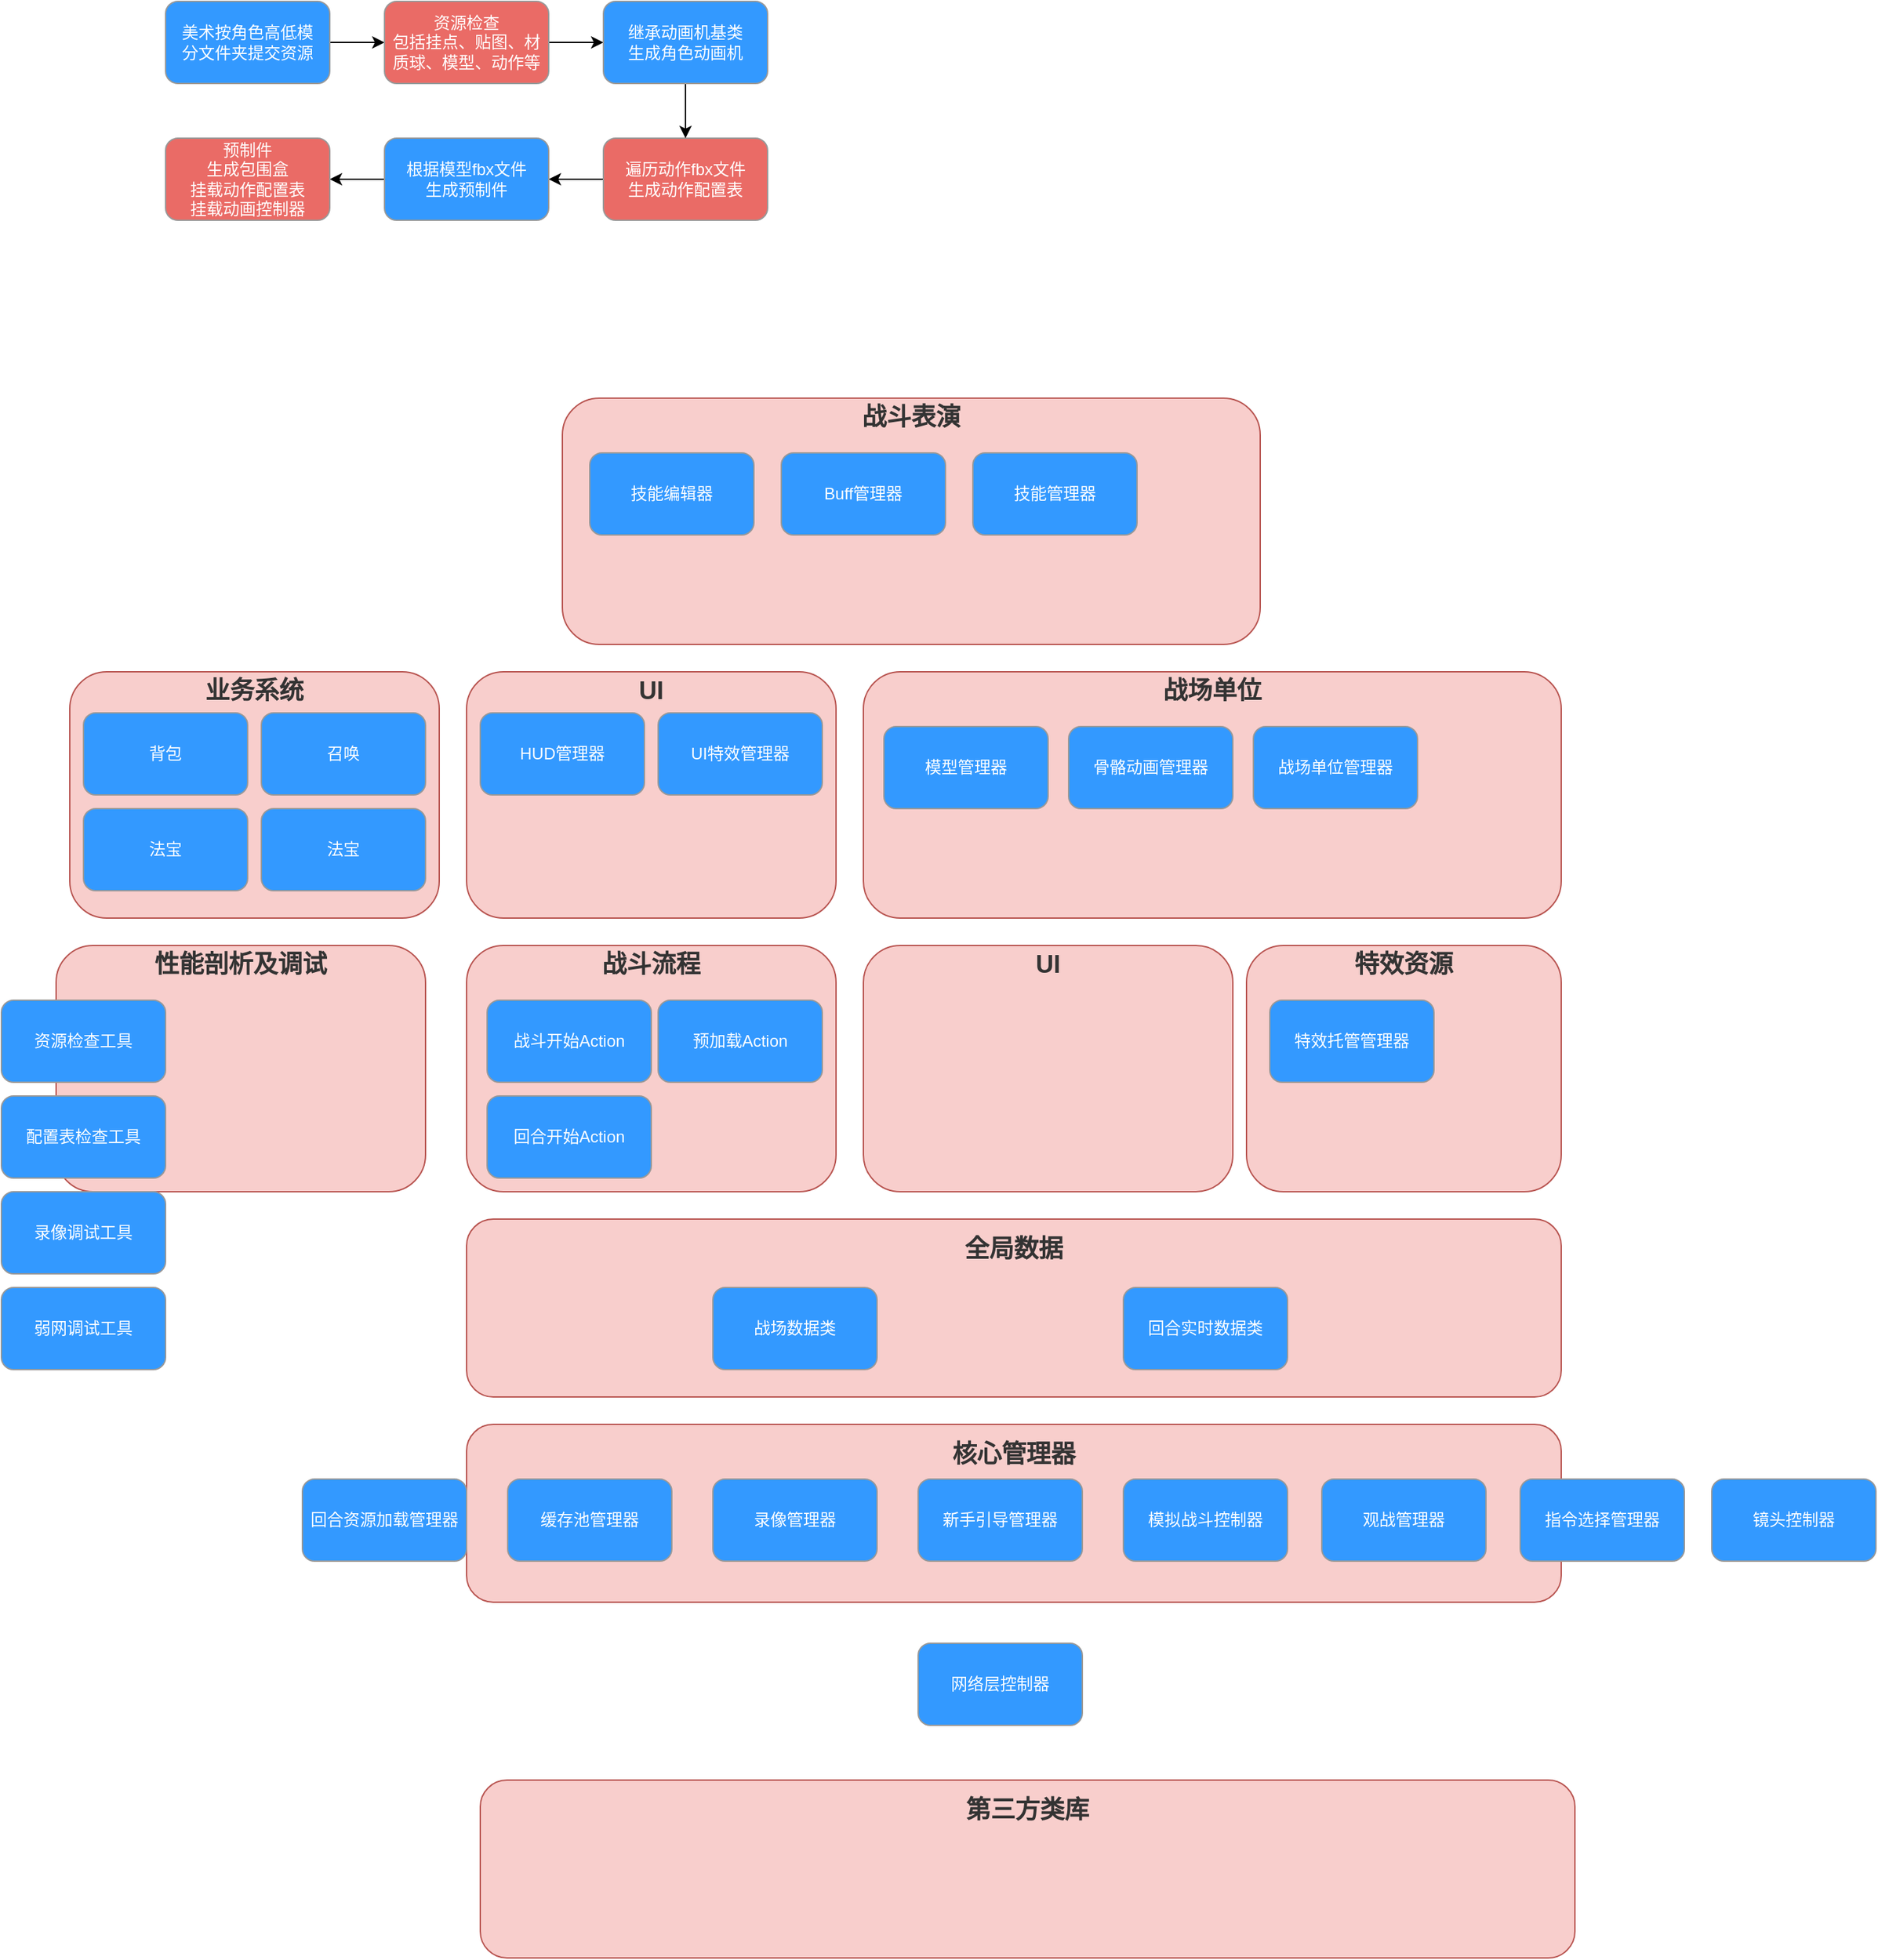 <mxfile version="12.1.8" type="github" pages="1"><diagram id="-Knro7iIvr_-B3o6s4ao" name="第 1 页"><mxGraphModel dx="2249" dy="745" grid="1" gridSize="10" guides="1" tooltips="1" connect="1" arrows="1" fold="1" page="1" pageScale="1" pageWidth="827" pageHeight="1169" math="0" shadow="0"><root><mxCell id="0"/><mxCell id="1" parent="0"/><mxCell id="s2iT2gd37a2M7Q--zr3d-36" value="&lt;font style=&quot;font-size: 18px&quot;&gt;&lt;b&gt;&lt;font color=&quot;#333333&quot;&gt;核心管理器&lt;br&gt;&lt;br&gt;&lt;br&gt;&lt;br&gt;&lt;/font&gt;&lt;/b&gt;&lt;br&gt;&lt;/font&gt;" style="rounded=1;whiteSpace=wrap;html=1;strokeColor=#b85450;fillColor=#f8cecc;" vertex="1" parent="1"><mxGeometry x="240" y="1050" width="800" height="130" as="geometry"/></mxCell><mxCell id="s2iT2gd37a2M7Q--zr3d-32" value="&lt;font style=&quot;font-size: 18px&quot;&gt;&lt;b&gt;&lt;font color=&quot;#333333&quot;&gt;战场单位&lt;br&gt;&lt;br&gt;&lt;br&gt;&lt;br&gt;&lt;br&gt;&lt;br&gt;&lt;br&gt;&lt;/font&gt;&lt;/b&gt;&lt;br&gt;&lt;/font&gt;" style="rounded=1;whiteSpace=wrap;html=1;strokeColor=#b85450;fillColor=#f8cecc;" vertex="1" parent="1"><mxGeometry x="530" y="500" width="510" height="180" as="geometry"/></mxCell><mxCell id="s2iT2gd37a2M7Q--zr3d-33" value="&lt;font style=&quot;font-size: 18px&quot;&gt;&lt;font color=&quot;#333333&quot;&gt;&lt;b&gt;UI&lt;br&gt;&lt;/b&gt;&lt;/font&gt;&lt;br&gt;&lt;br&gt;&lt;br&gt;&lt;br&gt;&lt;br&gt;&lt;br&gt;&lt;br&gt;&lt;/font&gt;" style="rounded=1;whiteSpace=wrap;html=1;strokeColor=#b85450;fillColor=#f8cecc;" vertex="1" parent="1"><mxGeometry x="240" y="500" width="270" height="180" as="geometry"/></mxCell><mxCell id="s2iT2gd37a2M7Q--zr3d-15" style="edgeStyle=orthogonalEdgeStyle;rounded=0;orthogonalLoop=1;jettySize=auto;html=1;exitX=1;exitY=0.5;exitDx=0;exitDy=0;entryX=0;entryY=0.5;entryDx=0;entryDy=0;" edge="1" parent="1" source="s2iT2gd37a2M7Q--zr3d-1" target="s2iT2gd37a2M7Q--zr3d-3"><mxGeometry relative="1" as="geometry"/></mxCell><mxCell id="s2iT2gd37a2M7Q--zr3d-1" value="&lt;font color=&quot;#ffffff&quot;&gt;美术按角色高低模&lt;br&gt;分文件夹提交资源&lt;/font&gt;" style="rounded=1;whiteSpace=wrap;html=1;fillColor=#3399FF;strokeColor=#999999;" vertex="1" parent="1"><mxGeometry x="20" y="10" width="120" height="60" as="geometry"/></mxCell><mxCell id="s2iT2gd37a2M7Q--zr3d-18" style="edgeStyle=orthogonalEdgeStyle;rounded=0;orthogonalLoop=1;jettySize=auto;html=1;exitX=0;exitY=0.5;exitDx=0;exitDy=0;entryX=1;entryY=0.5;entryDx=0;entryDy=0;" edge="1" parent="1" source="s2iT2gd37a2M7Q--zr3d-2" target="s2iT2gd37a2M7Q--zr3d-8"><mxGeometry relative="1" as="geometry"/></mxCell><mxCell id="s2iT2gd37a2M7Q--zr3d-2" value="&lt;font color=&quot;#ffffff&quot;&gt;遍历动作fbx文件&lt;br&gt;生成动作配置表&lt;/font&gt;" style="rounded=1;whiteSpace=wrap;html=1;fillColor=#EA6B66;strokeColor=#999999;" vertex="1" parent="1"><mxGeometry x="340" y="110" width="120" height="60" as="geometry"/></mxCell><mxCell id="s2iT2gd37a2M7Q--zr3d-16" style="edgeStyle=orthogonalEdgeStyle;rounded=0;orthogonalLoop=1;jettySize=auto;html=1;exitX=1;exitY=0.5;exitDx=0;exitDy=0;entryX=0;entryY=0.5;entryDx=0;entryDy=0;" edge="1" parent="1" source="s2iT2gd37a2M7Q--zr3d-3" target="s2iT2gd37a2M7Q--zr3d-7"><mxGeometry relative="1" as="geometry"/></mxCell><mxCell id="s2iT2gd37a2M7Q--zr3d-3" value="&lt;font color=&quot;#ffffff&quot;&gt;资源&lt;/font&gt;&lt;span style=&quot;color: rgb(255 , 255 , 255)&quot;&gt;检查&lt;br&gt;包括&lt;/span&gt;&lt;font color=&quot;#ffffff&quot;&gt;挂点、贴图、材质球、模型、动作等&lt;/font&gt;&lt;font color=&quot;#ffffff&quot;&gt;&lt;br&gt;&lt;/font&gt;" style="rounded=1;whiteSpace=wrap;html=1;fillColor=#EA6B66;strokeColor=#999999;" vertex="1" parent="1"><mxGeometry x="180" y="10" width="120" height="60" as="geometry"/></mxCell><mxCell id="s2iT2gd37a2M7Q--zr3d-17" style="edgeStyle=orthogonalEdgeStyle;rounded=0;orthogonalLoop=1;jettySize=auto;html=1;exitX=0.5;exitY=1;exitDx=0;exitDy=0;entryX=0.5;entryY=0;entryDx=0;entryDy=0;" edge="1" parent="1" source="s2iT2gd37a2M7Q--zr3d-7" target="s2iT2gd37a2M7Q--zr3d-2"><mxGeometry relative="1" as="geometry"/></mxCell><mxCell id="s2iT2gd37a2M7Q--zr3d-7" value="&lt;font color=&quot;#ffffff&quot;&gt;继承动画机基类&lt;br&gt;生成角色动画机&lt;br&gt;&lt;/font&gt;" style="rounded=1;whiteSpace=wrap;html=1;fillColor=#3399FF;strokeColor=#999999;" vertex="1" parent="1"><mxGeometry x="340" y="10" width="120" height="60" as="geometry"/></mxCell><mxCell id="s2iT2gd37a2M7Q--zr3d-19" style="edgeStyle=orthogonalEdgeStyle;rounded=0;orthogonalLoop=1;jettySize=auto;html=1;exitX=0;exitY=0.5;exitDx=0;exitDy=0;entryX=1;entryY=0.5;entryDx=0;entryDy=0;" edge="1" parent="1" source="s2iT2gd37a2M7Q--zr3d-8" target="s2iT2gd37a2M7Q--zr3d-9"><mxGeometry relative="1" as="geometry"/></mxCell><mxCell id="s2iT2gd37a2M7Q--zr3d-8" value="&lt;font color=&quot;#ffffff&quot;&gt;根据模型fbx文件&lt;br&gt;生成预制件&lt;/font&gt;" style="rounded=1;whiteSpace=wrap;html=1;fillColor=#3399FF;strokeColor=#999999;" vertex="1" parent="1"><mxGeometry x="180" y="110" width="120" height="60" as="geometry"/></mxCell><mxCell id="s2iT2gd37a2M7Q--zr3d-9" value="&lt;font color=&quot;#ffffff&quot;&gt;预制件&lt;br&gt;生成包围盒&lt;br&gt;挂载动作配置表&lt;br&gt;挂载动画控制器&lt;br&gt;&lt;/font&gt;" style="rounded=1;whiteSpace=wrap;html=1;fillColor=#EA6B66;strokeColor=#999999;" vertex="1" parent="1"><mxGeometry x="20" y="110" width="120" height="60" as="geometry"/></mxCell><mxCell id="s2iT2gd37a2M7Q--zr3d-22" value="&lt;font color=&quot;#ffffff&quot;&gt;网络层控制器&lt;/font&gt;" style="rounded=1;whiteSpace=wrap;html=1;fillColor=#3399FF;strokeColor=#999999;" vertex="1" parent="1"><mxGeometry x="570" y="1210" width="120" height="60" as="geometry"/></mxCell><mxCell id="s2iT2gd37a2M7Q--zr3d-23" value="&lt;font color=&quot;#ffffff&quot;&gt;模拟战斗控制器&lt;/font&gt;" style="rounded=1;whiteSpace=wrap;html=1;fillColor=#3399FF;strokeColor=#999999;" vertex="1" parent="1"><mxGeometry x="720" y="1090" width="120" height="60" as="geometry"/></mxCell><mxCell id="s2iT2gd37a2M7Q--zr3d-24" value="&lt;font color=&quot;#ffffff&quot;&gt;模型管理器&lt;/font&gt;" style="rounded=1;whiteSpace=wrap;html=1;fillColor=#3399FF;strokeColor=#999999;" vertex="1" parent="1"><mxGeometry x="545" y="540" width="120" height="60" as="geometry"/></mxCell><mxCell id="s2iT2gd37a2M7Q--zr3d-25" value="&lt;font color=&quot;#ffffff&quot;&gt;骨骼动画管理器&lt;/font&gt;" style="rounded=1;whiteSpace=wrap;html=1;fillColor=#3399FF;strokeColor=#999999;" vertex="1" parent="1"><mxGeometry x="680" y="540" width="120" height="60" as="geometry"/></mxCell><mxCell id="s2iT2gd37a2M7Q--zr3d-26" value="&lt;font color=&quot;#ffffff&quot;&gt;缓存池管理器&lt;/font&gt;" style="rounded=1;whiteSpace=wrap;html=1;fillColor=#3399FF;strokeColor=#999999;" vertex="1" parent="1"><mxGeometry x="270" y="1090" width="120" height="60" as="geometry"/></mxCell><mxCell id="s2iT2gd37a2M7Q--zr3d-27" value="&lt;font color=&quot;#ffffff&quot;&gt;HUD管理器&lt;/font&gt;" style="rounded=1;whiteSpace=wrap;html=1;fillColor=#3399FF;strokeColor=#999999;" vertex="1" parent="1"><mxGeometry x="250" y="530" width="120" height="60" as="geometry"/></mxCell><mxCell id="s2iT2gd37a2M7Q--zr3d-28" value="&lt;font color=&quot;#ffffff&quot;&gt;UI特效管理器&lt;/font&gt;" style="rounded=1;whiteSpace=wrap;html=1;fillColor=#3399FF;strokeColor=#999999;" vertex="1" parent="1"><mxGeometry x="380" y="530" width="120" height="60" as="geometry"/></mxCell><mxCell id="s2iT2gd37a2M7Q--zr3d-29" value="&lt;font color=&quot;#ffffff&quot;&gt;指令选择管理器&lt;/font&gt;" style="rounded=1;whiteSpace=wrap;html=1;fillColor=#3399FF;strokeColor=#999999;" vertex="1" parent="1"><mxGeometry x="1010" y="1090" width="120" height="60" as="geometry"/></mxCell><mxCell id="s2iT2gd37a2M7Q--zr3d-30" value="&lt;font color=&quot;#ffffff&quot;&gt;新手引导管理器&lt;/font&gt;" style="rounded=1;whiteSpace=wrap;html=1;fillColor=#3399FF;strokeColor=#999999;" vertex="1" parent="1"><mxGeometry x="570" y="1090" width="120" height="60" as="geometry"/></mxCell><mxCell id="s2iT2gd37a2M7Q--zr3d-31" value="&lt;font color=&quot;#ffffff&quot;&gt;录像管理器&lt;/font&gt;" style="rounded=1;whiteSpace=wrap;html=1;fillColor=#3399FF;strokeColor=#999999;" vertex="1" parent="1"><mxGeometry x="420" y="1090" width="120" height="60" as="geometry"/></mxCell><mxCell id="s2iT2gd37a2M7Q--zr3d-34" value="&lt;font style=&quot;font-size: 18px&quot;&gt;&lt;font color=&quot;#333333&quot;&gt;&lt;b&gt;战斗流程&lt;br&gt;&lt;/b&gt;&lt;/font&gt;&lt;br&gt;&lt;br&gt;&lt;br&gt;&lt;br&gt;&lt;br&gt;&lt;br&gt;&lt;br&gt;&lt;/font&gt;" style="rounded=1;whiteSpace=wrap;html=1;strokeColor=#b85450;fillColor=#f8cecc;" vertex="1" parent="1"><mxGeometry x="240" y="700" width="270" height="180" as="geometry"/></mxCell><mxCell id="s2iT2gd37a2M7Q--zr3d-35" value="&lt;font style=&quot;font-size: 18px&quot;&gt;&lt;font color=&quot;#333333&quot;&gt;&lt;b&gt;UI&lt;br&gt;&lt;/b&gt;&lt;/font&gt;&lt;br&gt;&lt;br&gt;&lt;br&gt;&lt;br&gt;&lt;br&gt;&lt;br&gt;&lt;br&gt;&lt;/font&gt;" style="rounded=1;whiteSpace=wrap;html=1;strokeColor=#b85450;fillColor=#f8cecc;" vertex="1" parent="1"><mxGeometry x="530" y="700" width="270" height="180" as="geometry"/></mxCell><mxCell id="s2iT2gd37a2M7Q--zr3d-37" value="&lt;font style=&quot;font-size: 18px&quot;&gt;&lt;font color=&quot;#333333&quot;&gt;&lt;b&gt;特效资源&lt;br&gt;&lt;/b&gt;&lt;/font&gt;&lt;br&gt;&lt;br&gt;&lt;br&gt;&lt;br&gt;&lt;br&gt;&lt;br&gt;&lt;br&gt;&lt;/font&gt;" style="rounded=1;whiteSpace=wrap;html=1;strokeColor=#b85450;fillColor=#f8cecc;" vertex="1" parent="1"><mxGeometry x="810" y="700" width="230" height="180" as="geometry"/></mxCell><mxCell id="s2iT2gd37a2M7Q--zr3d-38" value="&lt;font style=&quot;font-size: 18px&quot;&gt;&lt;b&gt;&lt;font color=&quot;#333333&quot;&gt;全局数据&lt;br&gt;&lt;br&gt;&lt;br&gt;&lt;br&gt;&lt;/font&gt;&lt;/b&gt;&lt;br&gt;&lt;/font&gt;" style="rounded=1;whiteSpace=wrap;html=1;strokeColor=#b85450;fillColor=#f8cecc;" vertex="1" parent="1"><mxGeometry x="240" y="900" width="800" height="130" as="geometry"/></mxCell><mxCell id="s2iT2gd37a2M7Q--zr3d-20" value="&lt;font color=&quot;#ffffff&quot;&gt;战场数据类&lt;/font&gt;" style="rounded=1;whiteSpace=wrap;html=1;fillColor=#3399FF;strokeColor=#999999;" vertex="1" parent="1"><mxGeometry x="420" y="950" width="120" height="60" as="geometry"/></mxCell><mxCell id="s2iT2gd37a2M7Q--zr3d-21" value="&lt;font color=&quot;#ffffff&quot;&gt;回合实时数据类&lt;/font&gt;" style="rounded=1;whiteSpace=wrap;html=1;fillColor=#3399FF;strokeColor=#999999;" vertex="1" parent="1"><mxGeometry x="720" y="950" width="120" height="60" as="geometry"/></mxCell><mxCell id="s2iT2gd37a2M7Q--zr3d-43" value="&lt;font style=&quot;font-size: 18px&quot;&gt;&lt;font color=&quot;#333333&quot;&gt;&lt;span&gt;业务系统&lt;br&gt;&lt;/span&gt;&lt;/font&gt;&lt;br&gt;&lt;br&gt;&lt;br&gt;&lt;br&gt;&lt;br&gt;&lt;br&gt;&lt;br&gt;&lt;/font&gt;" style="rounded=1;whiteSpace=wrap;html=1;strokeColor=#b85450;fillColor=#f8cecc;fontStyle=1" vertex="1" parent="1"><mxGeometry x="-50" y="500" width="270" height="180" as="geometry"/></mxCell><mxCell id="s2iT2gd37a2M7Q--zr3d-44" value="&lt;font color=&quot;#ffffff&quot;&gt;背包&lt;/font&gt;" style="rounded=1;whiteSpace=wrap;html=1;fillColor=#3399FF;strokeColor=#999999;" vertex="1" parent="1"><mxGeometry x="-40" y="530" width="120" height="60" as="geometry"/></mxCell><mxCell id="s2iT2gd37a2M7Q--zr3d-45" value="&lt;font color=&quot;#ffffff&quot;&gt;召唤&lt;/font&gt;" style="rounded=1;whiteSpace=wrap;html=1;fillColor=#3399FF;strokeColor=#999999;" vertex="1" parent="1"><mxGeometry x="90" y="530" width="120" height="60" as="geometry"/></mxCell><mxCell id="s2iT2gd37a2M7Q--zr3d-46" value="&lt;font color=&quot;#ffffff&quot;&gt;法宝&lt;/font&gt;" style="rounded=1;whiteSpace=wrap;html=1;fillColor=#3399FF;strokeColor=#999999;" vertex="1" parent="1"><mxGeometry x="-40" y="600" width="120" height="60" as="geometry"/></mxCell><mxCell id="s2iT2gd37a2M7Q--zr3d-47" value="&lt;font color=&quot;#ffffff&quot;&gt;法宝&lt;/font&gt;" style="rounded=1;whiteSpace=wrap;html=1;fillColor=#3399FF;strokeColor=#999999;" vertex="1" parent="1"><mxGeometry x="90" y="600" width="120" height="60" as="geometry"/></mxCell><mxCell id="s2iT2gd37a2M7Q--zr3d-48" value="&lt;font color=&quot;#ffffff&quot;&gt;观战管理器&lt;/font&gt;" style="rounded=1;whiteSpace=wrap;html=1;fillColor=#3399FF;strokeColor=#999999;" vertex="1" parent="1"><mxGeometry x="865" y="1090" width="120" height="60" as="geometry"/></mxCell><mxCell id="s2iT2gd37a2M7Q--zr3d-49" value="&lt;font color=&quot;#ffffff&quot;&gt;回合资源加载管理器&lt;/font&gt;" style="rounded=1;whiteSpace=wrap;html=1;fillColor=#3399FF;strokeColor=#999999;" vertex="1" parent="1"><mxGeometry x="120" y="1090" width="120" height="60" as="geometry"/></mxCell><mxCell id="s2iT2gd37a2M7Q--zr3d-50" value="&lt;font style=&quot;font-size: 18px&quot;&gt;&lt;font color=&quot;#333333&quot;&gt;&lt;b&gt;第三方类库&lt;br&gt;&lt;/b&gt;&lt;/font&gt;&lt;br&gt;&lt;br&gt;&lt;br&gt;&lt;br&gt;&lt;/font&gt;" style="rounded=1;whiteSpace=wrap;html=1;strokeColor=#b85450;fillColor=#f8cecc;" vertex="1" parent="1"><mxGeometry x="250" y="1310" width="800" height="130" as="geometry"/></mxCell><mxCell id="s2iT2gd37a2M7Q--zr3d-51" value="&lt;font style=&quot;font-size: 18px&quot;&gt;&lt;b&gt;&lt;font color=&quot;#333333&quot;&gt;战斗表演&lt;br&gt;&lt;br&gt;&lt;br&gt;&lt;br&gt;&lt;br&gt;&lt;br&gt;&lt;br&gt;&lt;/font&gt;&lt;/b&gt;&lt;br&gt;&lt;/font&gt;" style="rounded=1;whiteSpace=wrap;html=1;strokeColor=#b85450;fillColor=#f8cecc;" vertex="1" parent="1"><mxGeometry x="310" y="300" width="510" height="180" as="geometry"/></mxCell><mxCell id="s2iT2gd37a2M7Q--zr3d-52" value="&lt;font style=&quot;font-size: 18px&quot;&gt;&lt;font color=&quot;#333333&quot;&gt;&lt;b&gt;性能剖析及调试&lt;br&gt;&lt;/b&gt;&lt;/font&gt;&lt;br&gt;&lt;br&gt;&lt;br&gt;&lt;br&gt;&lt;br&gt;&lt;br&gt;&lt;br&gt;&lt;/font&gt;" style="rounded=1;whiteSpace=wrap;html=1;strokeColor=#b85450;fillColor=#f8cecc;" vertex="1" parent="1"><mxGeometry x="-60" y="700" width="270" height="180" as="geometry"/></mxCell><mxCell id="s2iT2gd37a2M7Q--zr3d-53" value="&lt;font color=&quot;#ffffff&quot;&gt;资源检查工具&lt;/font&gt;" style="rounded=1;whiteSpace=wrap;html=1;fillColor=#3399FF;strokeColor=#999999;" vertex="1" parent="1"><mxGeometry x="-100" y="740" width="120" height="60" as="geometry"/></mxCell><mxCell id="s2iT2gd37a2M7Q--zr3d-54" value="&lt;font color=&quot;#ffffff&quot;&gt;配置表检查工具&lt;/font&gt;" style="rounded=1;whiteSpace=wrap;html=1;fillColor=#3399FF;strokeColor=#999999;" vertex="1" parent="1"><mxGeometry x="-100" y="810" width="120" height="60" as="geometry"/></mxCell><mxCell id="s2iT2gd37a2M7Q--zr3d-55" value="&lt;font color=&quot;#ffffff&quot;&gt;录像调试工具&lt;/font&gt;" style="rounded=1;whiteSpace=wrap;html=1;fillColor=#3399FF;strokeColor=#999999;" vertex="1" parent="1"><mxGeometry x="-100" y="880" width="120" height="60" as="geometry"/></mxCell><mxCell id="s2iT2gd37a2M7Q--zr3d-56" value="&lt;font color=&quot;#ffffff&quot;&gt;弱网调试工具&lt;/font&gt;" style="rounded=1;whiteSpace=wrap;html=1;fillColor=#3399FF;strokeColor=#999999;" vertex="1" parent="1"><mxGeometry x="-100" y="950" width="120" height="60" as="geometry"/></mxCell><mxCell id="s2iT2gd37a2M7Q--zr3d-57" value="&lt;font color=&quot;#ffffff&quot;&gt;战场单位管理器&lt;/font&gt;" style="rounded=1;whiteSpace=wrap;html=1;fillColor=#3399FF;strokeColor=#999999;" vertex="1" parent="1"><mxGeometry x="815" y="540" width="120" height="60" as="geometry"/></mxCell><mxCell id="s2iT2gd37a2M7Q--zr3d-58" value="&lt;font color=&quot;#ffffff&quot;&gt;特效托管管理器&lt;/font&gt;" style="rounded=1;whiteSpace=wrap;html=1;fillColor=#3399FF;strokeColor=#999999;" vertex="1" parent="1"><mxGeometry x="827" y="740" width="120" height="60" as="geometry"/></mxCell><mxCell id="s2iT2gd37a2M7Q--zr3d-62" value="&lt;font color=&quot;#ffffff&quot;&gt;技能编辑器&lt;/font&gt;" style="rounded=1;whiteSpace=wrap;html=1;fillColor=#3399FF;strokeColor=#999999;" vertex="1" parent="1"><mxGeometry x="330" y="340" width="120" height="60" as="geometry"/></mxCell><mxCell id="s2iT2gd37a2M7Q--zr3d-63" value="&lt;font color=&quot;#ffffff&quot;&gt;Buff管理器&lt;/font&gt;" style="rounded=1;whiteSpace=wrap;html=1;fillColor=#3399FF;strokeColor=#999999;" vertex="1" parent="1"><mxGeometry x="470" y="340" width="120" height="60" as="geometry"/></mxCell><mxCell id="s2iT2gd37a2M7Q--zr3d-64" value="&lt;font color=&quot;#ffffff&quot;&gt;技能管理器&lt;/font&gt;" style="rounded=1;whiteSpace=wrap;html=1;fillColor=#3399FF;strokeColor=#999999;" vertex="1" parent="1"><mxGeometry x="610" y="340" width="120" height="60" as="geometry"/></mxCell><mxCell id="s2iT2gd37a2M7Q--zr3d-65" value="&lt;font color=&quot;#ffffff&quot;&gt;战斗开始Action&lt;/font&gt;" style="rounded=1;whiteSpace=wrap;html=1;fillColor=#3399FF;strokeColor=#999999;" vertex="1" parent="1"><mxGeometry x="255" y="740" width="120" height="60" as="geometry"/></mxCell><mxCell id="s2iT2gd37a2M7Q--zr3d-66" value="&lt;font color=&quot;#ffffff&quot;&gt;预加载Action&lt;/font&gt;" style="rounded=1;whiteSpace=wrap;html=1;fillColor=#3399FF;strokeColor=#999999;" vertex="1" parent="1"><mxGeometry x="380" y="740" width="120" height="60" as="geometry"/></mxCell><mxCell id="s2iT2gd37a2M7Q--zr3d-67" value="&lt;font color=&quot;#ffffff&quot;&gt;回合开始Action&lt;/font&gt;" style="rounded=1;whiteSpace=wrap;html=1;fillColor=#3399FF;strokeColor=#999999;" vertex="1" parent="1"><mxGeometry x="255" y="810" width="120" height="60" as="geometry"/></mxCell><mxCell id="s2iT2gd37a2M7Q--zr3d-68" value="&lt;font color=&quot;#ffffff&quot;&gt;镜头控制器&lt;/font&gt;" style="rounded=1;whiteSpace=wrap;html=1;fillColor=#3399FF;strokeColor=#999999;" vertex="1" parent="1"><mxGeometry x="1150" y="1090" width="120" height="60" as="geometry"/></mxCell></root></mxGraphModel></diagram></mxfile>